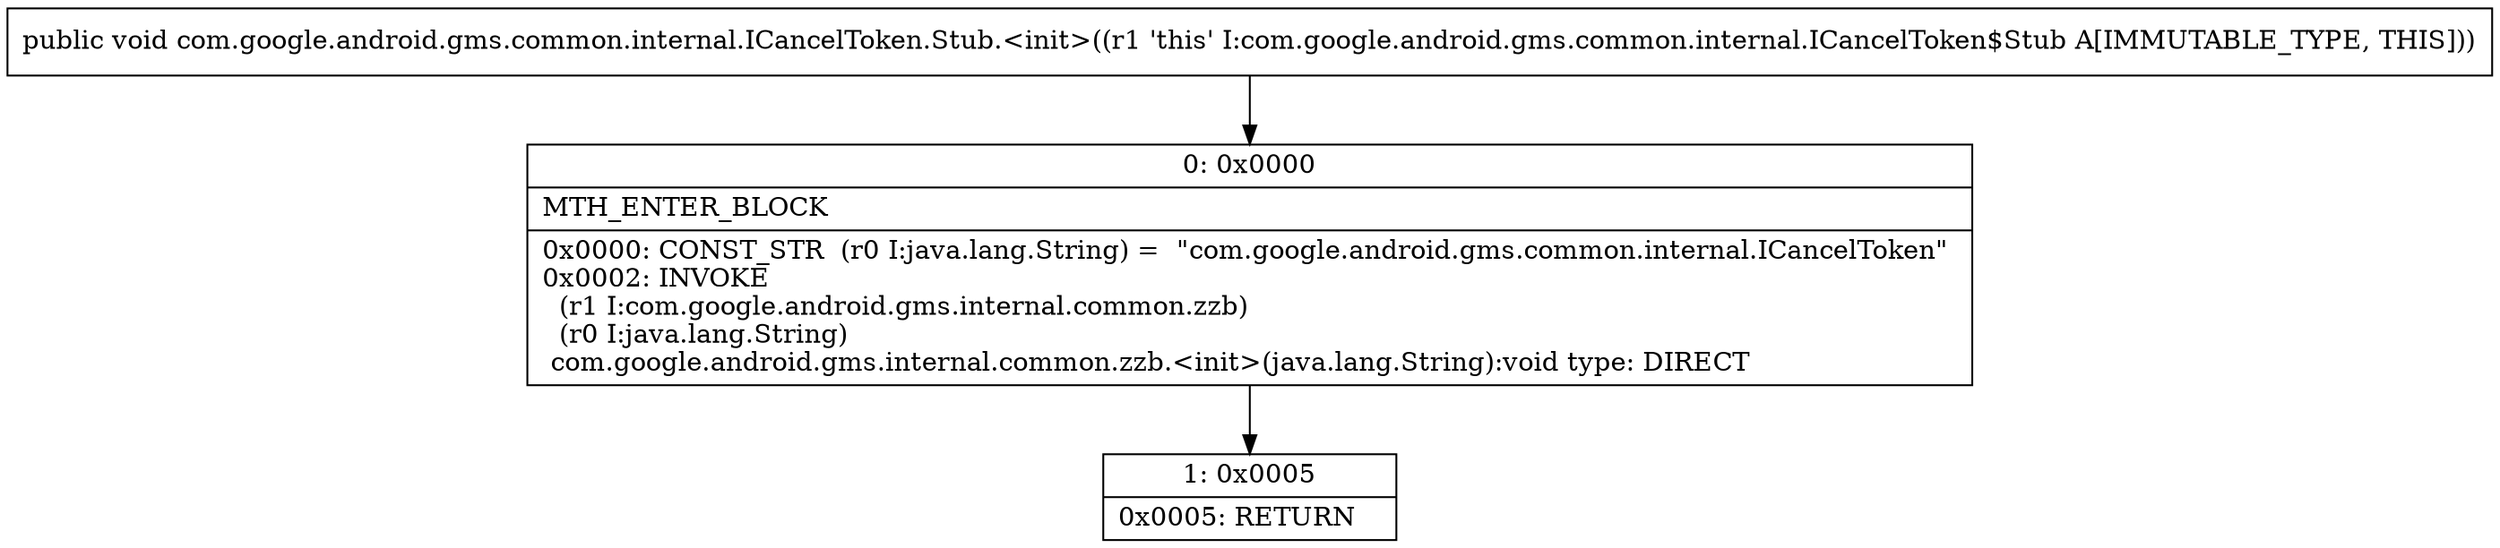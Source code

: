 digraph "CFG forcom.google.android.gms.common.internal.ICancelToken.Stub.\<init\>()V" {
Node_0 [shape=record,label="{0\:\ 0x0000|MTH_ENTER_BLOCK\l|0x0000: CONST_STR  (r0 I:java.lang.String) =  \"com.google.android.gms.common.internal.ICancelToken\" \l0x0002: INVOKE  \l  (r1 I:com.google.android.gms.internal.common.zzb)\l  (r0 I:java.lang.String)\l com.google.android.gms.internal.common.zzb.\<init\>(java.lang.String):void type: DIRECT \l}"];
Node_1 [shape=record,label="{1\:\ 0x0005|0x0005: RETURN   \l}"];
MethodNode[shape=record,label="{public void com.google.android.gms.common.internal.ICancelToken.Stub.\<init\>((r1 'this' I:com.google.android.gms.common.internal.ICancelToken$Stub A[IMMUTABLE_TYPE, THIS])) }"];
MethodNode -> Node_0;
Node_0 -> Node_1;
}

